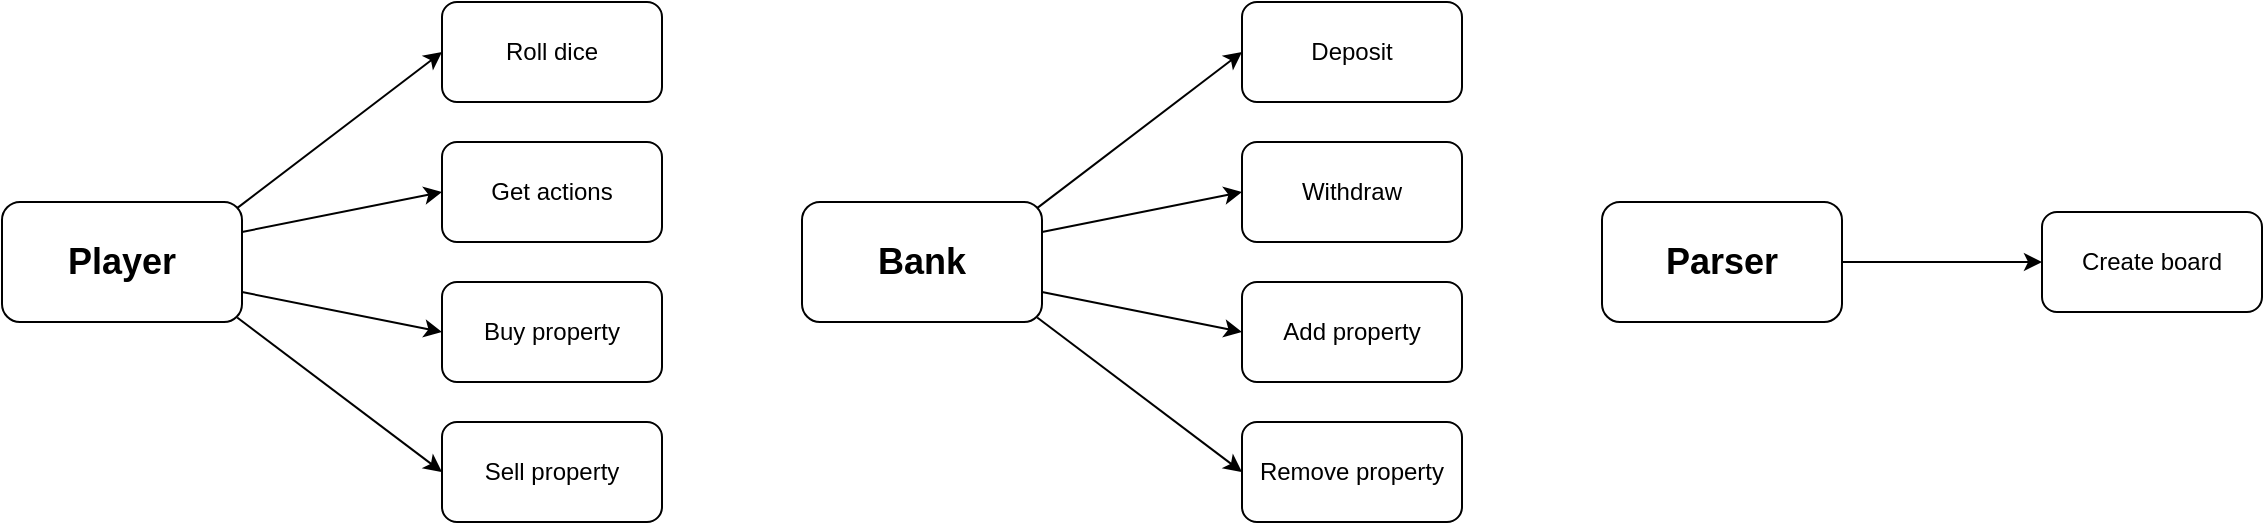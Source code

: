 <mxfile version="12.8.4" type="device"><diagram id="pF5Mh2RzkUAfS3PvT2EE" name="Page-1"><mxGraphModel dx="1460" dy="679" grid="1" gridSize="10" guides="1" tooltips="1" connect="1" arrows="1" fold="1" page="1" pageScale="1" pageWidth="1169" pageHeight="827" math="0" shadow="0"><root><mxCell id="0"/><mxCell id="1" parent="0"/><mxCell id="wEE-Uw_1WVEhyA4tD6F--11" value="&lt;b&gt;&lt;font style=&quot;font-size: 18px&quot;&gt;Player&lt;/font&gt;&lt;/b&gt;" style="rounded=1;whiteSpace=wrap;html=1;" vertex="1" parent="1"><mxGeometry x="10" y="110" width="120" height="60" as="geometry"/></mxCell><mxCell id="wEE-Uw_1WVEhyA4tD6F--12" value="Roll dice" style="rounded=1;whiteSpace=wrap;html=1;" vertex="1" parent="1"><mxGeometry x="230" y="10" width="110" height="50" as="geometry"/></mxCell><mxCell id="wEE-Uw_1WVEhyA4tD6F--13" value="Buy property" style="rounded=1;whiteSpace=wrap;html=1;" vertex="1" parent="1"><mxGeometry x="230" y="150" width="110" height="50" as="geometry"/></mxCell><mxCell id="wEE-Uw_1WVEhyA4tD6F--14" value="Sell property" style="rounded=1;whiteSpace=wrap;html=1;" vertex="1" parent="1"><mxGeometry x="230" y="220" width="110" height="50" as="geometry"/></mxCell><mxCell id="wEE-Uw_1WVEhyA4tD6F--15" value="Get actions" style="rounded=1;whiteSpace=wrap;html=1;" vertex="1" parent="1"><mxGeometry x="230" y="80" width="110" height="50" as="geometry"/></mxCell><mxCell id="wEE-Uw_1WVEhyA4tD6F--16" value="" style="endArrow=classic;html=1;entryX=0;entryY=0.5;entryDx=0;entryDy=0;exitX=0.981;exitY=0.049;exitDx=0;exitDy=0;exitPerimeter=0;" edge="1" parent="1" source="wEE-Uw_1WVEhyA4tD6F--11" target="wEE-Uw_1WVEhyA4tD6F--12"><mxGeometry width="50" height="50" relative="1" as="geometry"><mxPoint x="-40" y="110" as="sourcePoint"/><mxPoint x="10" y="60" as="targetPoint"/></mxGeometry></mxCell><mxCell id="wEE-Uw_1WVEhyA4tD6F--17" value="" style="endArrow=classic;html=1;entryX=0;entryY=0.5;entryDx=0;entryDy=0;exitX=1;exitY=0.25;exitDx=0;exitDy=0;" edge="1" parent="1" source="wEE-Uw_1WVEhyA4tD6F--11" target="wEE-Uw_1WVEhyA4tD6F--15"><mxGeometry width="50" height="50" relative="1" as="geometry"><mxPoint x="-80" y="230" as="sourcePoint"/><mxPoint x="-30" y="180" as="targetPoint"/></mxGeometry></mxCell><mxCell id="wEE-Uw_1WVEhyA4tD6F--18" value="" style="endArrow=classic;html=1;entryX=0;entryY=0.5;entryDx=0;entryDy=0;exitX=1;exitY=0.75;exitDx=0;exitDy=0;" edge="1" parent="1" source="wEE-Uw_1WVEhyA4tD6F--11" target="wEE-Uw_1WVEhyA4tD6F--13"><mxGeometry width="50" height="50" relative="1" as="geometry"><mxPoint x="-80" y="210" as="sourcePoint"/><mxPoint x="-30" y="160" as="targetPoint"/></mxGeometry></mxCell><mxCell id="wEE-Uw_1WVEhyA4tD6F--19" value="" style="endArrow=classic;html=1;entryX=0;entryY=0.5;entryDx=0;entryDy=0;exitX=0.98;exitY=0.963;exitDx=0;exitDy=0;exitPerimeter=0;" edge="1" parent="1" source="wEE-Uw_1WVEhyA4tD6F--11" target="wEE-Uw_1WVEhyA4tD6F--14"><mxGeometry width="50" height="50" relative="1" as="geometry"><mxPoint x="-80" y="180" as="sourcePoint"/><mxPoint x="-30" y="130" as="targetPoint"/></mxGeometry></mxCell><mxCell id="wEE-Uw_1WVEhyA4tD6F--20" value="&lt;b&gt;&lt;font style=&quot;font-size: 18px&quot;&gt;Bank&lt;/font&gt;&lt;/b&gt;" style="rounded=1;whiteSpace=wrap;html=1;" vertex="1" parent="1"><mxGeometry x="410" y="110" width="120" height="60" as="geometry"/></mxCell><mxCell id="wEE-Uw_1WVEhyA4tD6F--21" value="Deposit" style="rounded=1;whiteSpace=wrap;html=1;" vertex="1" parent="1"><mxGeometry x="630" y="10" width="110" height="50" as="geometry"/></mxCell><mxCell id="wEE-Uw_1WVEhyA4tD6F--22" value="Add property" style="rounded=1;whiteSpace=wrap;html=1;" vertex="1" parent="1"><mxGeometry x="630" y="150" width="110" height="50" as="geometry"/></mxCell><mxCell id="wEE-Uw_1WVEhyA4tD6F--23" value="Remove property" style="rounded=1;whiteSpace=wrap;html=1;" vertex="1" parent="1"><mxGeometry x="630" y="220" width="110" height="50" as="geometry"/></mxCell><mxCell id="wEE-Uw_1WVEhyA4tD6F--24" value="Withdraw" style="rounded=1;whiteSpace=wrap;html=1;" vertex="1" parent="1"><mxGeometry x="630" y="80" width="110" height="50" as="geometry"/></mxCell><mxCell id="wEE-Uw_1WVEhyA4tD6F--25" value="" style="endArrow=classic;html=1;entryX=0;entryY=0.5;entryDx=0;entryDy=0;exitX=0.981;exitY=0.049;exitDx=0;exitDy=0;exitPerimeter=0;" edge="1" parent="1" source="wEE-Uw_1WVEhyA4tD6F--20" target="wEE-Uw_1WVEhyA4tD6F--21"><mxGeometry width="50" height="50" relative="1" as="geometry"><mxPoint x="360" y="110" as="sourcePoint"/><mxPoint x="410" y="60" as="targetPoint"/></mxGeometry></mxCell><mxCell id="wEE-Uw_1WVEhyA4tD6F--26" value="" style="endArrow=classic;html=1;entryX=0;entryY=0.5;entryDx=0;entryDy=0;exitX=1;exitY=0.25;exitDx=0;exitDy=0;" edge="1" parent="1" source="wEE-Uw_1WVEhyA4tD6F--20" target="wEE-Uw_1WVEhyA4tD6F--24"><mxGeometry width="50" height="50" relative="1" as="geometry"><mxPoint x="320" y="230" as="sourcePoint"/><mxPoint x="370" y="180" as="targetPoint"/></mxGeometry></mxCell><mxCell id="wEE-Uw_1WVEhyA4tD6F--27" value="" style="endArrow=classic;html=1;entryX=0;entryY=0.5;entryDx=0;entryDy=0;exitX=1;exitY=0.75;exitDx=0;exitDy=0;" edge="1" parent="1" source="wEE-Uw_1WVEhyA4tD6F--20" target="wEE-Uw_1WVEhyA4tD6F--22"><mxGeometry width="50" height="50" relative="1" as="geometry"><mxPoint x="320" y="210" as="sourcePoint"/><mxPoint x="370" y="160" as="targetPoint"/></mxGeometry></mxCell><mxCell id="wEE-Uw_1WVEhyA4tD6F--28" value="" style="endArrow=classic;html=1;entryX=0;entryY=0.5;entryDx=0;entryDy=0;exitX=0.98;exitY=0.963;exitDx=0;exitDy=0;exitPerimeter=0;" edge="1" parent="1" source="wEE-Uw_1WVEhyA4tD6F--20" target="wEE-Uw_1WVEhyA4tD6F--23"><mxGeometry width="50" height="50" relative="1" as="geometry"><mxPoint x="320" y="180" as="sourcePoint"/><mxPoint x="370" y="130" as="targetPoint"/></mxGeometry></mxCell><mxCell id="wEE-Uw_1WVEhyA4tD6F--29" value="&lt;b&gt;&lt;font style=&quot;font-size: 18px&quot;&gt;Parser&lt;/font&gt;&lt;/b&gt;" style="rounded=1;whiteSpace=wrap;html=1;" vertex="1" parent="1"><mxGeometry x="810" y="110" width="120" height="60" as="geometry"/></mxCell><mxCell id="wEE-Uw_1WVEhyA4tD6F--30" value="Create board" style="rounded=1;whiteSpace=wrap;html=1;" vertex="1" parent="1"><mxGeometry x="1030" y="115" width="110" height="50" as="geometry"/></mxCell><mxCell id="wEE-Uw_1WVEhyA4tD6F--34" value="" style="endArrow=classic;html=1;entryX=0;entryY=0.5;entryDx=0;entryDy=0;exitX=1;exitY=0.5;exitDx=0;exitDy=0;" edge="1" parent="1" source="wEE-Uw_1WVEhyA4tD6F--29" target="wEE-Uw_1WVEhyA4tD6F--30"><mxGeometry width="50" height="50" relative="1" as="geometry"><mxPoint x="760" y="110" as="sourcePoint"/><mxPoint x="810" y="60" as="targetPoint"/></mxGeometry></mxCell></root></mxGraphModel></diagram></mxfile>